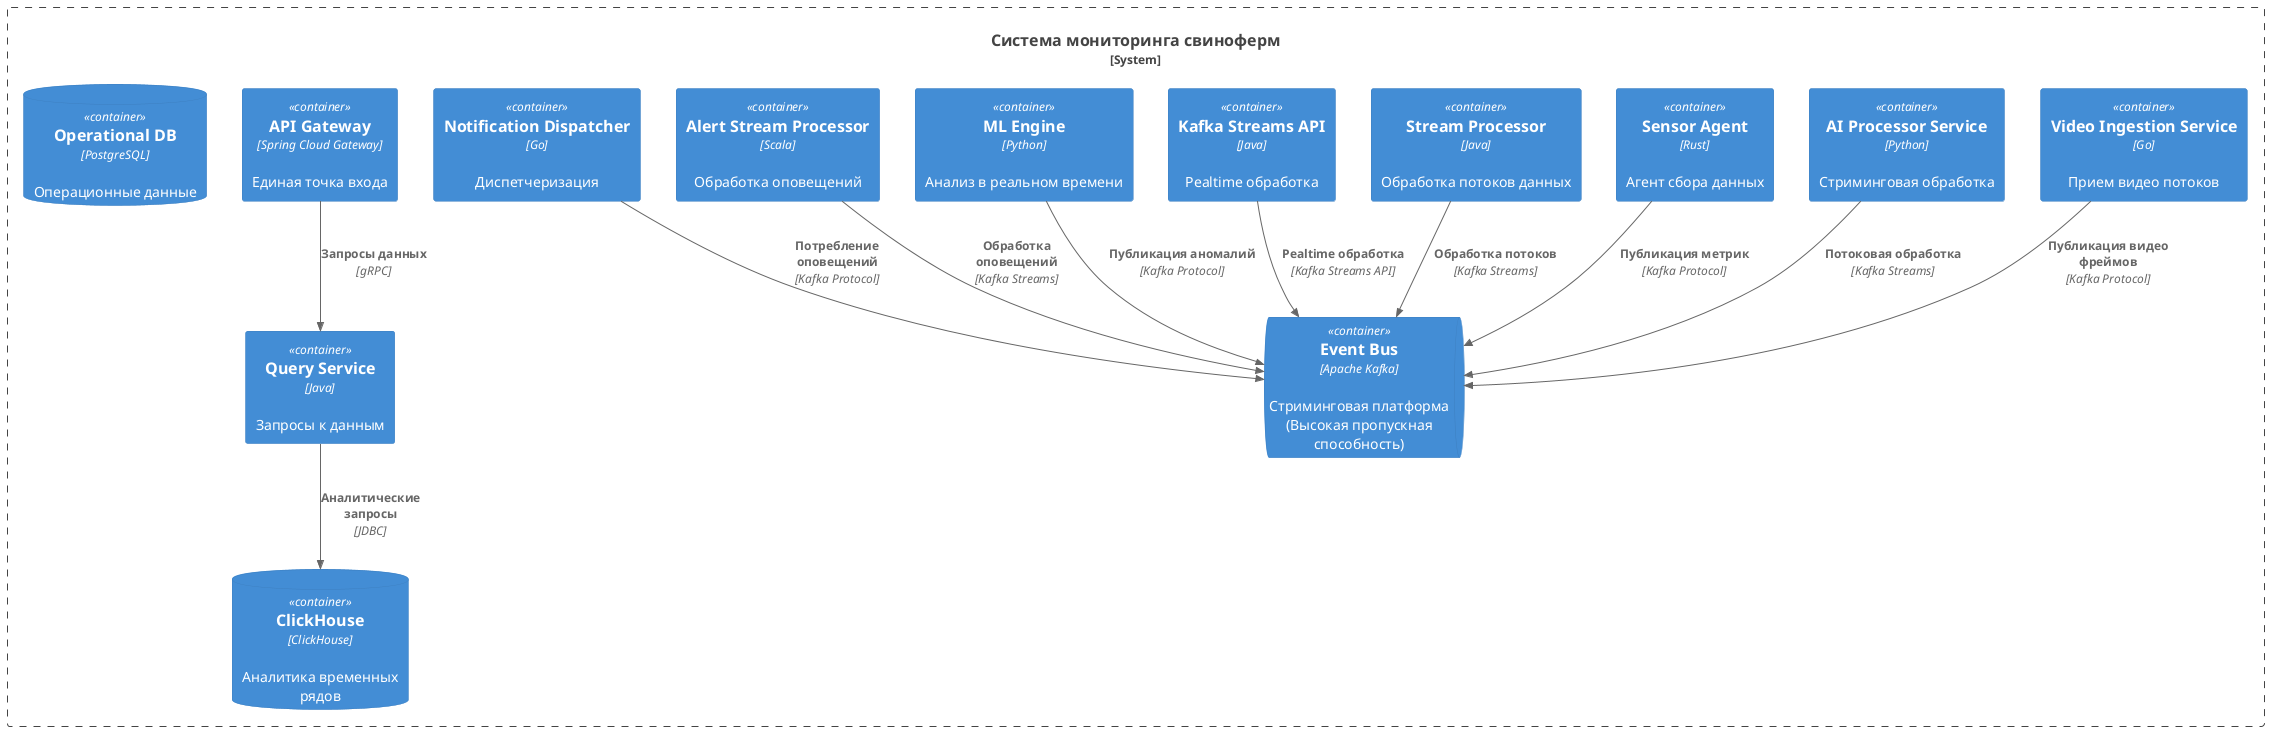@startuml
!include <c4/C4_Container>

System_Boundary(system, "Система мониторинга свиноферм") {

    Container(video_ingestion, "Video Ingestion Service", "Go", "Прием видео потоков")
    Container(ai_processor, "AI Processor Service", "Python", "Стриминговая обработка")
    
    Container(sensor_agent, "Sensor Agent", "Rust", "Агент сбора данных")
    Container(stream_processor, "Stream Processor", "Java", "Обработка потоков данных")
    
    Container(kafka_streams, "Kafka Streams API", "Java", "Реaltime обработка")
    Container(ml_engine, "ML Engine", "Python", "Анализ в реальном времени")
    
    Container(alert_stream, "Alert Stream Processor", "Scala", "Обработка оповещений")
    Container(notification_dispatcher, "Notification Dispatcher", "Go", "Диспетчеризация")
    
    Container(api_gateway, "API Gateway", "Spring Cloud Gateway", "Единая точка входа")
    Container(query_service, "Query Service", "Java", "Запросы к данным")
    
    ContainerDb(clickhouse_db, "ClickHouse", "ClickHouse", "Аналитика временных рядов")
    ContainerDb(operational_db, "Operational DB", "PostgreSQL", "Операционные данные")
    
    ContainerQueue(event_bus, "Event Bus", "Apache Kafka", "Стриминговая платформа\n(Высокая пропускная способность)")
}

' Интеграции
Rel(video_ingestion, event_bus, "Публикация видео фреймов", "Kafka Protocol")
Rel(ai_processor, event_bus, "Потоковая обработка", "Kafka Streams")
Rel(sensor_agent, event_bus, "Публикация метрик", "Kafka Protocol")
Rel(stream_processor, event_bus, "Обработка потоков", "Kafka Streams")

Rel(kafka_streams, event_bus, "Реaltime обработка", "Kafka Streams API")
Rel(ml_engine, event_bus, "Публикация аномалий", "Kafka Protocol")
Rel(alert_stream, event_bus, "Обработка оповещений", "Kafka Streams")

Rel(notification_dispatcher, event_bus, "Потребление оповещений", "Kafka Protocol")
Rel(query_service, clickhouse_db, "Аналитические запросы", "JDBC")
Rel(api_gateway, query_service, "Запросы данных", "gRPC")

@enduml